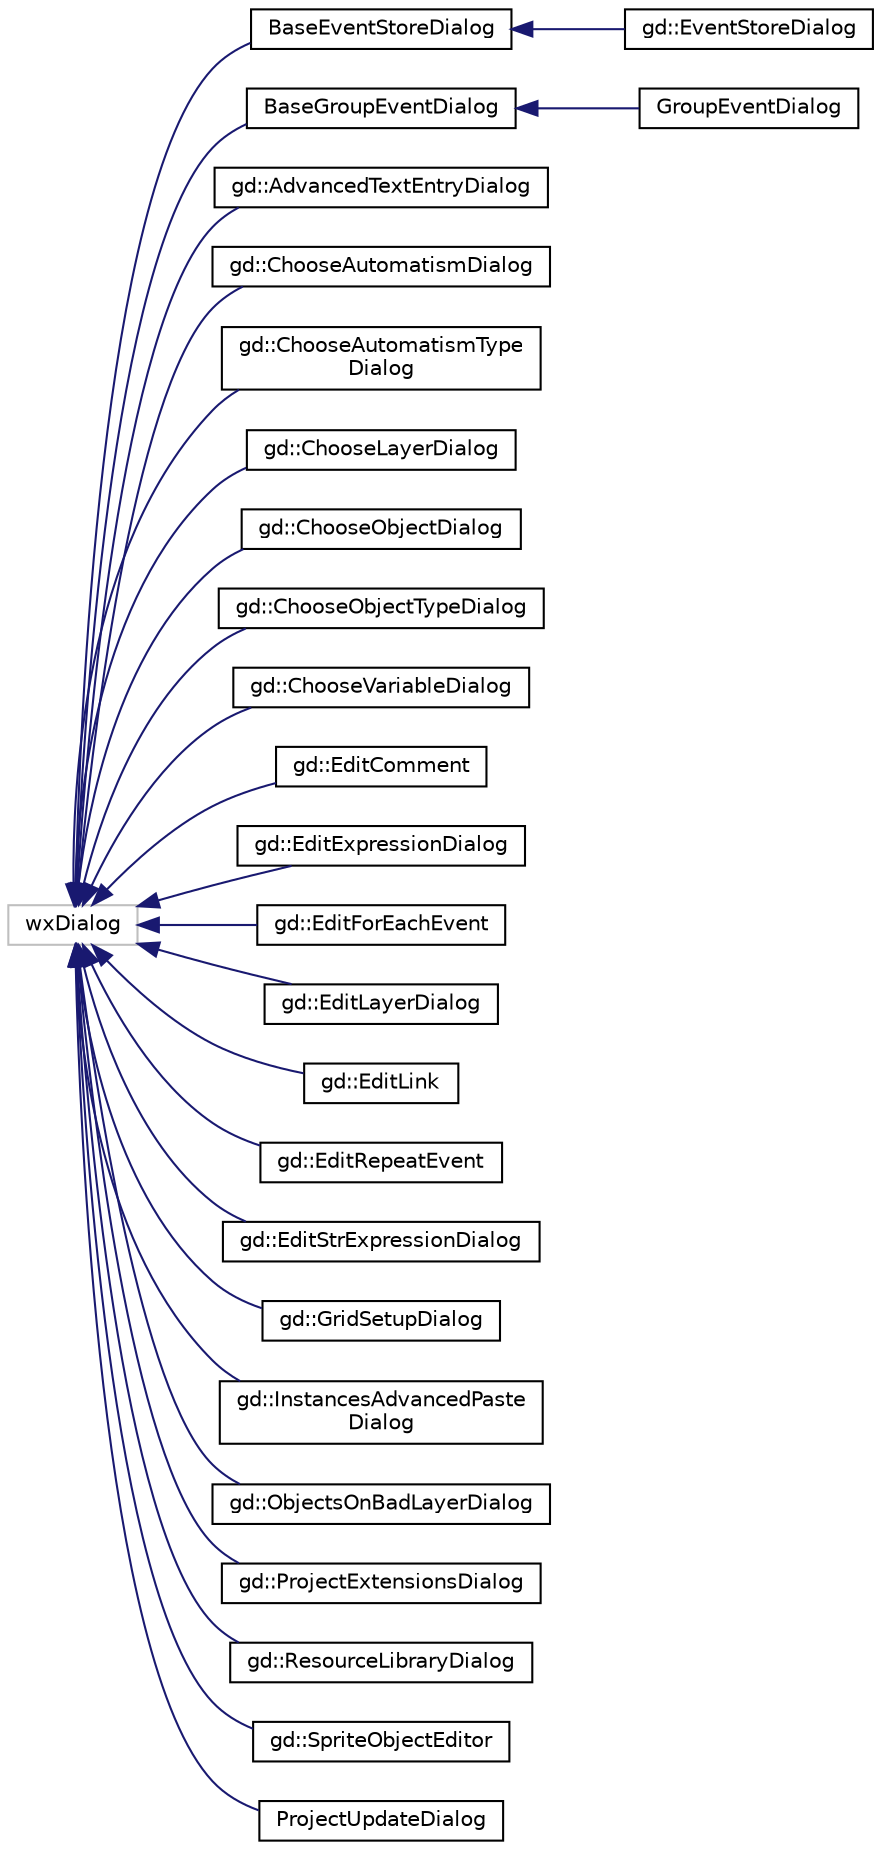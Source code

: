 digraph "Graphical Class Hierarchy"
{
  edge [fontname="Helvetica",fontsize="10",labelfontname="Helvetica",labelfontsize="10"];
  node [fontname="Helvetica",fontsize="10",shape=record];
  rankdir="LR";
  Node1 [label="wxDialog",height=0.2,width=0.4,color="grey75", fillcolor="white", style="filled"];
  Node1 -> Node2 [dir="back",color="midnightblue",fontsize="10",style="solid",fontname="Helvetica"];
  Node2 [label="BaseEventStoreDialog",height=0.2,width=0.4,color="black", fillcolor="white", style="filled",URL="$class_base_event_store_dialog.html"];
  Node2 -> Node3 [dir="back",color="midnightblue",fontsize="10",style="solid",fontname="Helvetica"];
  Node3 [label="gd::EventStoreDialog",height=0.2,width=0.4,color="black", fillcolor="white", style="filled",URL="$classgd_1_1_event_store_dialog.html",tooltip="The dialog displaying the event store from GDevApp.com and allowing customization and instantiation o..."];
  Node1 -> Node4 [dir="back",color="midnightblue",fontsize="10",style="solid",fontname="Helvetica"];
  Node4 [label="BaseGroupEventDialog",height=0.2,width=0.4,color="black", fillcolor="white", style="filled",URL="$class_base_group_event_dialog.html"];
  Node4 -> Node5 [dir="back",color="midnightblue",fontsize="10",style="solid",fontname="Helvetica"];
  Node5 [label="GroupEventDialog",height=0.2,width=0.4,color="black", fillcolor="white", style="filled",URL="$class_group_event_dialog.html",tooltip="A small dialog used to change a events group properties. "];
  Node1 -> Node6 [dir="back",color="midnightblue",fontsize="10",style="solid",fontname="Helvetica"];
  Node6 [label="gd::AdvancedTextEntryDialog",height=0.2,width=0.4,color="black", fillcolor="white", style="filled",URL="$classgd_1_1_advanced_text_entry_dialog.html",tooltip="Dialog used to enter a math or string expression, with a button to open a full editor. "];
  Node1 -> Node7 [dir="back",color="midnightblue",fontsize="10",style="solid",fontname="Helvetica"];
  Node7 [label="gd::ChooseAutomatismDialog",height=0.2,width=0.4,color="black", fillcolor="white", style="filled",URL="$classgd_1_1_choose_automatism_dialog.html",tooltip="Dialog used to choose an automatism of an object. "];
  Node1 -> Node8 [dir="back",color="midnightblue",fontsize="10",style="solid",fontname="Helvetica"];
  Node8 [label="gd::ChooseAutomatismType\lDialog",height=0.2,width=0.4,color="black", fillcolor="white", style="filled",URL="$classgd_1_1_choose_automatism_type_dialog.html",tooltip="Dialog displaying all the automatisms types available in a project, allowing the user to choose one..."];
  Node1 -> Node9 [dir="back",color="midnightblue",fontsize="10",style="solid",fontname="Helvetica"];
  Node9 [label="gd::ChooseLayerDialog",height=0.2,width=0.4,color="black", fillcolor="white", style="filled",URL="$classgd_1_1_choose_layer_dialog.html",tooltip="Dialog used to choose a layer from a layout. "];
  Node1 -> Node10 [dir="back",color="midnightblue",fontsize="10",style="solid",fontname="Helvetica"];
  Node10 [label="gd::ChooseObjectDialog",height=0.2,width=0.4,color="black", fillcolor="white", style="filled",URL="$classgd_1_1_choose_object_dialog.html",tooltip="Dialog used to choose an object (or a group) among project/layout objects or groups. "];
  Node1 -> Node11 [dir="back",color="midnightblue",fontsize="10",style="solid",fontname="Helvetica"];
  Node11 [label="gd::ChooseObjectTypeDialog",height=0.2,width=0.4,color="black", fillcolor="white", style="filled",URL="$classgd_1_1_choose_object_type_dialog.html",tooltip="Dialog used to choose an object type, typically when an object must be created. "];
  Node1 -> Node12 [dir="back",color="midnightblue",fontsize="10",style="solid",fontname="Helvetica"];
  Node12 [label="gd::ChooseVariableDialog",height=0.2,width=0.4,color="black", fillcolor="white", style="filled",URL="$classgd_1_1_choose_variable_dialog.html",tooltip="Dialog used to display variables of a gd::VariablesContainer, edit them and/or choose one..."];
  Node1 -> Node13 [dir="back",color="midnightblue",fontsize="10",style="solid",fontname="Helvetica"];
  Node13 [label="gd::EditComment",height=0.2,width=0.4,color="black", fillcolor="white", style="filled",URL="$classgd_1_1_edit_comment.html",tooltip="Editor for the comments events. "];
  Node1 -> Node14 [dir="back",color="midnightblue",fontsize="10",style="solid",fontname="Helvetica"];
  Node14 [label="gd::EditExpressionDialog",height=0.2,width=0.4,color="black", fillcolor="white", style="filled",URL="$classgd_1_1_edit_expression_dialog.html",tooltip="Dialog used to edit an expression. "];
  Node1 -> Node15 [dir="back",color="midnightblue",fontsize="10",style="solid",fontname="Helvetica"];
  Node15 [label="gd::EditForEachEvent",height=0.2,width=0.4,color="black", fillcolor="white", style="filled",URL="$classgd_1_1_edit_for_each_event.html",tooltip="Editor for the for each events. "];
  Node1 -> Node16 [dir="back",color="midnightblue",fontsize="10",style="solid",fontname="Helvetica"];
  Node16 [label="gd::EditLayerDialog",height=0.2,width=0.4,color="black", fillcolor="white", style="filled",URL="$classgd_1_1_edit_layer_dialog.html",tooltip="Dialog used to edit a layer. "];
  Node1 -> Node17 [dir="back",color="midnightblue",fontsize="10",style="solid",fontname="Helvetica"];
  Node17 [label="gd::EditLink",height=0.2,width=0.4,color="black", fillcolor="white", style="filled",URL="$classgd_1_1_edit_link.html",tooltip="Editor for the link events. "];
  Node1 -> Node18 [dir="back",color="midnightblue",fontsize="10",style="solid",fontname="Helvetica"];
  Node18 [label="gd::EditRepeatEvent",height=0.2,width=0.4,color="black", fillcolor="white", style="filled",URL="$classgd_1_1_edit_repeat_event.html",tooltip="Editor for Repeat events. "];
  Node1 -> Node19 [dir="back",color="midnightblue",fontsize="10",style="solid",fontname="Helvetica"];
  Node19 [label="gd::EditStrExpressionDialog",height=0.2,width=0.4,color="black", fillcolor="white", style="filled",URL="$classgd_1_1_edit_str_expression_dialog.html",tooltip="Dialog used to edit a string expression. "];
  Node1 -> Node20 [dir="back",color="midnightblue",fontsize="10",style="solid",fontname="Helvetica"];
  Node20 [label="gd::GridSetupDialog",height=0.2,width=0.4,color="black", fillcolor="white", style="filled",URL="$classgd_1_1_grid_setup_dialog.html",tooltip="Tiny dialog used to parameter the grid showed on a layout editor canvas. "];
  Node1 -> Node21 [dir="back",color="midnightblue",fontsize="10",style="solid",fontname="Helvetica"];
  Node21 [label="gd::InstancesAdvancedPaste\lDialog",height=0.2,width=0.4,color="black", fillcolor="white", style="filled",URL="$classgd_1_1_instances_advanced_paste_dialog.html",tooltip="Dialogs allowing to choose options before doing an advanced paste. "];
  Node1 -> Node22 [dir="back",color="midnightblue",fontsize="10",style="solid",fontname="Helvetica"];
  Node22 [label="gd::ObjectsOnBadLayerDialog",height=0.2,width=0.4,color="black", fillcolor="white", style="filled",URL="$classgd_1_1_objects_on_bad_layer_dialog.html",tooltip="Tool dialog used by LayersEditorPanel to ask the user what to do of instances which are on a layer be..."];
  Node1 -> Node23 [dir="back",color="midnightblue",fontsize="10",style="solid",fontname="Helvetica"];
  Node23 [label="gd::ProjectExtensionsDialog",height=0.2,width=0.4,color="black", fillcolor="white", style="filled",URL="$classgd_1_1_project_extensions_dialog.html",tooltip="Dialog designed for editing the extensions used by a project. "];
  Node1 -> Node24 [dir="back",color="midnightblue",fontsize="10",style="solid",fontname="Helvetica"];
  Node24 [label="gd::ResourceLibraryDialog",height=0.2,width=0.4,color="black", fillcolor="white", style="filled",URL="$classgd_1_1_resource_library_dialog.html",tooltip="Dialog used to display \"resource libraries\" located in a folder. "];
  Node1 -> Node25 [dir="back",color="midnightblue",fontsize="10",style="solid",fontname="Helvetica"];
  Node25 [label="gd::SpriteObjectEditor",height=0.2,width=0.4,color="black", fillcolor="white", style="filled",URL="$classgd_1_1_sprite_object_editor.html",tooltip="Dialog to edit Sprite objects from SpriteExtension. "];
  Node1 -> Node26 [dir="back",color="midnightblue",fontsize="10",style="solid",fontname="Helvetica"];
  Node26 [label="ProjectUpdateDialog",height=0.2,width=0.4,color="black", fillcolor="white", style="filled",URL="$class_project_update_dialog.html"];
}
